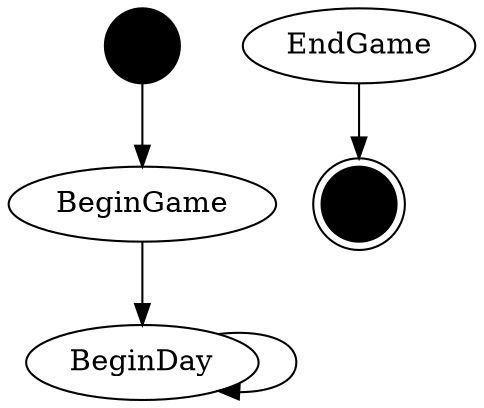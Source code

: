 digraph states {
    start [label="" shape=circle style=filled color=black]
    end [label="" shape=doublecircle style=filled color=black]
    start -> BeginGame
    BeginGame -> BeginDay
    BeginDay -> BeginDay
    EndGame -> end
    
}
